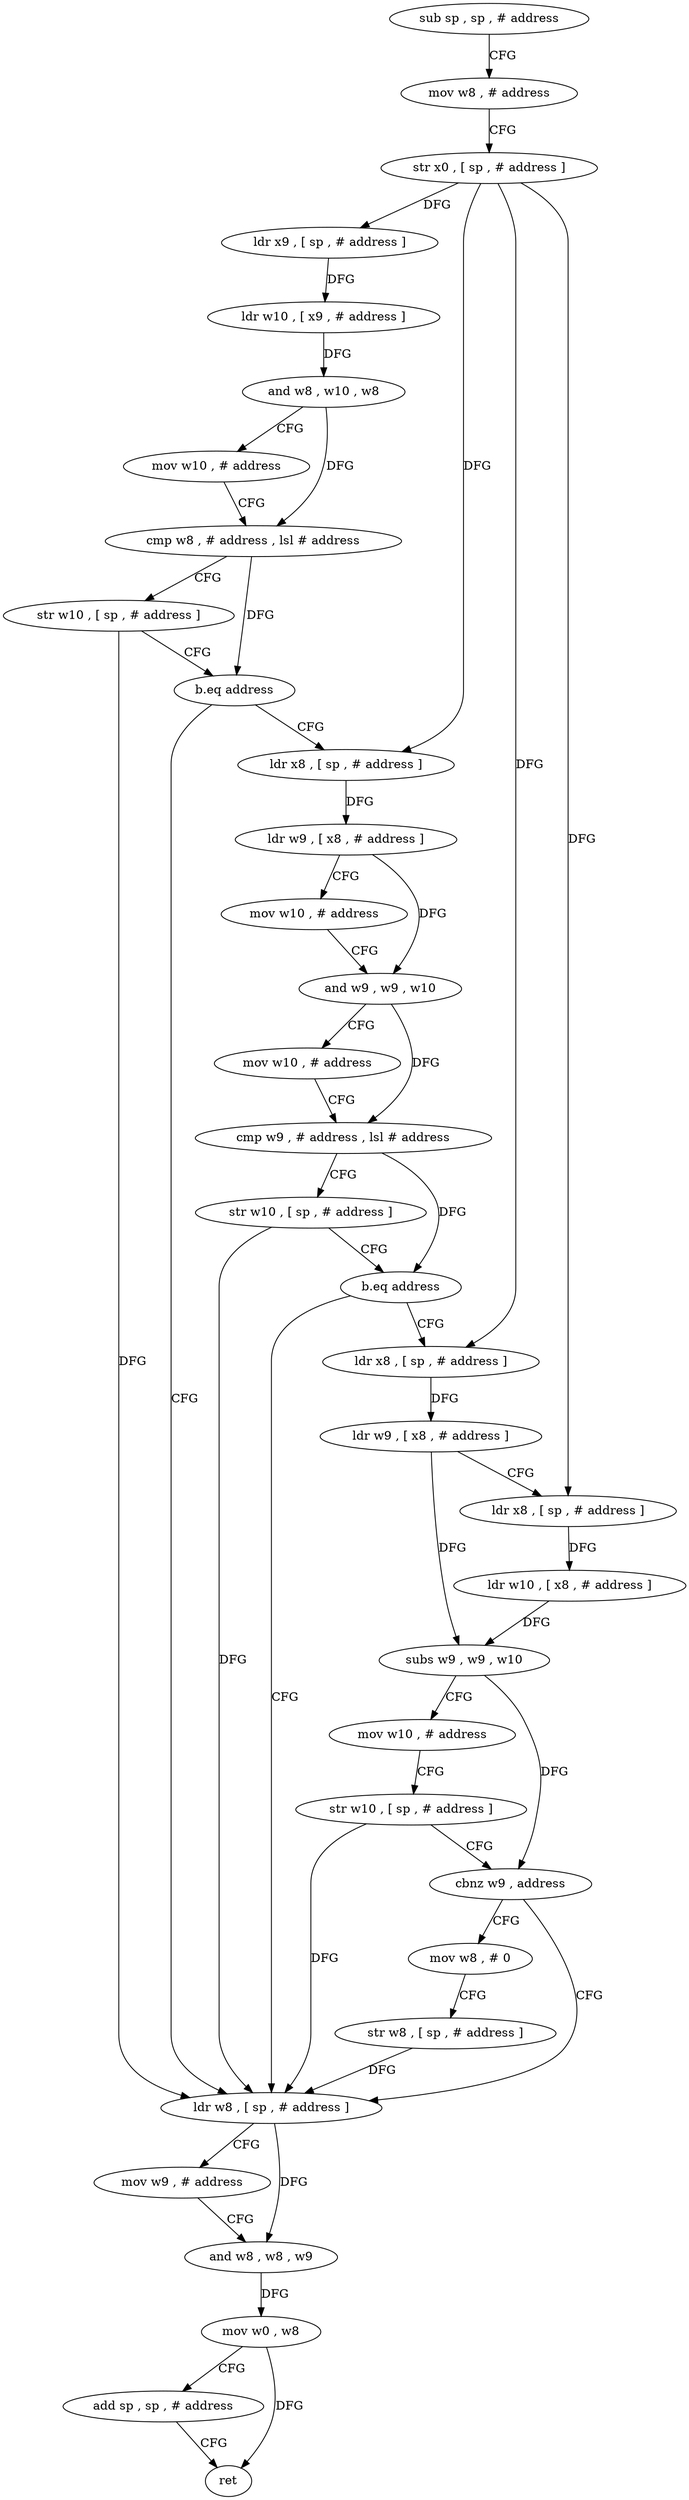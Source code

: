 digraph "func" {
"4249232" [label = "sub sp , sp , # address" ]
"4249236" [label = "mov w8 , # address" ]
"4249240" [label = "str x0 , [ sp , # address ]" ]
"4249244" [label = "ldr x9 , [ sp , # address ]" ]
"4249248" [label = "ldr w10 , [ x9 , # address ]" ]
"4249252" [label = "and w8 , w10 , w8" ]
"4249256" [label = "mov w10 , # address" ]
"4249260" [label = "cmp w8 , # address , lsl # address" ]
"4249264" [label = "str w10 , [ sp , # address ]" ]
"4249268" [label = "b.eq address" ]
"4249344" [label = "ldr w8 , [ sp , # address ]" ]
"4249272" [label = "ldr x8 , [ sp , # address ]" ]
"4249348" [label = "mov w9 , # address" ]
"4249352" [label = "and w8 , w8 , w9" ]
"4249356" [label = "mov w0 , w8" ]
"4249360" [label = "add sp , sp , # address" ]
"4249364" [label = "ret" ]
"4249276" [label = "ldr w9 , [ x8 , # address ]" ]
"4249280" [label = "mov w10 , # address" ]
"4249284" [label = "and w9 , w9 , w10" ]
"4249288" [label = "mov w10 , # address" ]
"4249292" [label = "cmp w9 , # address , lsl # address" ]
"4249296" [label = "str w10 , [ sp , # address ]" ]
"4249300" [label = "b.eq address" ]
"4249304" [label = "ldr x8 , [ sp , # address ]" ]
"4249308" [label = "ldr w9 , [ x8 , # address ]" ]
"4249312" [label = "ldr x8 , [ sp , # address ]" ]
"4249316" [label = "ldr w10 , [ x8 , # address ]" ]
"4249320" [label = "subs w9 , w9 , w10" ]
"4249324" [label = "mov w10 , # address" ]
"4249328" [label = "str w10 , [ sp , # address ]" ]
"4249332" [label = "cbnz w9 , address" ]
"4249336" [label = "mov w8 , # 0" ]
"4249340" [label = "str w8 , [ sp , # address ]" ]
"4249232" -> "4249236" [ label = "CFG" ]
"4249236" -> "4249240" [ label = "CFG" ]
"4249240" -> "4249244" [ label = "DFG" ]
"4249240" -> "4249272" [ label = "DFG" ]
"4249240" -> "4249304" [ label = "DFG" ]
"4249240" -> "4249312" [ label = "DFG" ]
"4249244" -> "4249248" [ label = "DFG" ]
"4249248" -> "4249252" [ label = "DFG" ]
"4249252" -> "4249256" [ label = "CFG" ]
"4249252" -> "4249260" [ label = "DFG" ]
"4249256" -> "4249260" [ label = "CFG" ]
"4249260" -> "4249264" [ label = "CFG" ]
"4249260" -> "4249268" [ label = "DFG" ]
"4249264" -> "4249268" [ label = "CFG" ]
"4249264" -> "4249344" [ label = "DFG" ]
"4249268" -> "4249344" [ label = "CFG" ]
"4249268" -> "4249272" [ label = "CFG" ]
"4249344" -> "4249348" [ label = "CFG" ]
"4249344" -> "4249352" [ label = "DFG" ]
"4249272" -> "4249276" [ label = "DFG" ]
"4249348" -> "4249352" [ label = "CFG" ]
"4249352" -> "4249356" [ label = "DFG" ]
"4249356" -> "4249360" [ label = "CFG" ]
"4249356" -> "4249364" [ label = "DFG" ]
"4249360" -> "4249364" [ label = "CFG" ]
"4249276" -> "4249280" [ label = "CFG" ]
"4249276" -> "4249284" [ label = "DFG" ]
"4249280" -> "4249284" [ label = "CFG" ]
"4249284" -> "4249288" [ label = "CFG" ]
"4249284" -> "4249292" [ label = "DFG" ]
"4249288" -> "4249292" [ label = "CFG" ]
"4249292" -> "4249296" [ label = "CFG" ]
"4249292" -> "4249300" [ label = "DFG" ]
"4249296" -> "4249300" [ label = "CFG" ]
"4249296" -> "4249344" [ label = "DFG" ]
"4249300" -> "4249344" [ label = "CFG" ]
"4249300" -> "4249304" [ label = "CFG" ]
"4249304" -> "4249308" [ label = "DFG" ]
"4249308" -> "4249312" [ label = "CFG" ]
"4249308" -> "4249320" [ label = "DFG" ]
"4249312" -> "4249316" [ label = "DFG" ]
"4249316" -> "4249320" [ label = "DFG" ]
"4249320" -> "4249324" [ label = "CFG" ]
"4249320" -> "4249332" [ label = "DFG" ]
"4249324" -> "4249328" [ label = "CFG" ]
"4249328" -> "4249332" [ label = "CFG" ]
"4249328" -> "4249344" [ label = "DFG" ]
"4249332" -> "4249344" [ label = "CFG" ]
"4249332" -> "4249336" [ label = "CFG" ]
"4249336" -> "4249340" [ label = "CFG" ]
"4249340" -> "4249344" [ label = "DFG" ]
}
